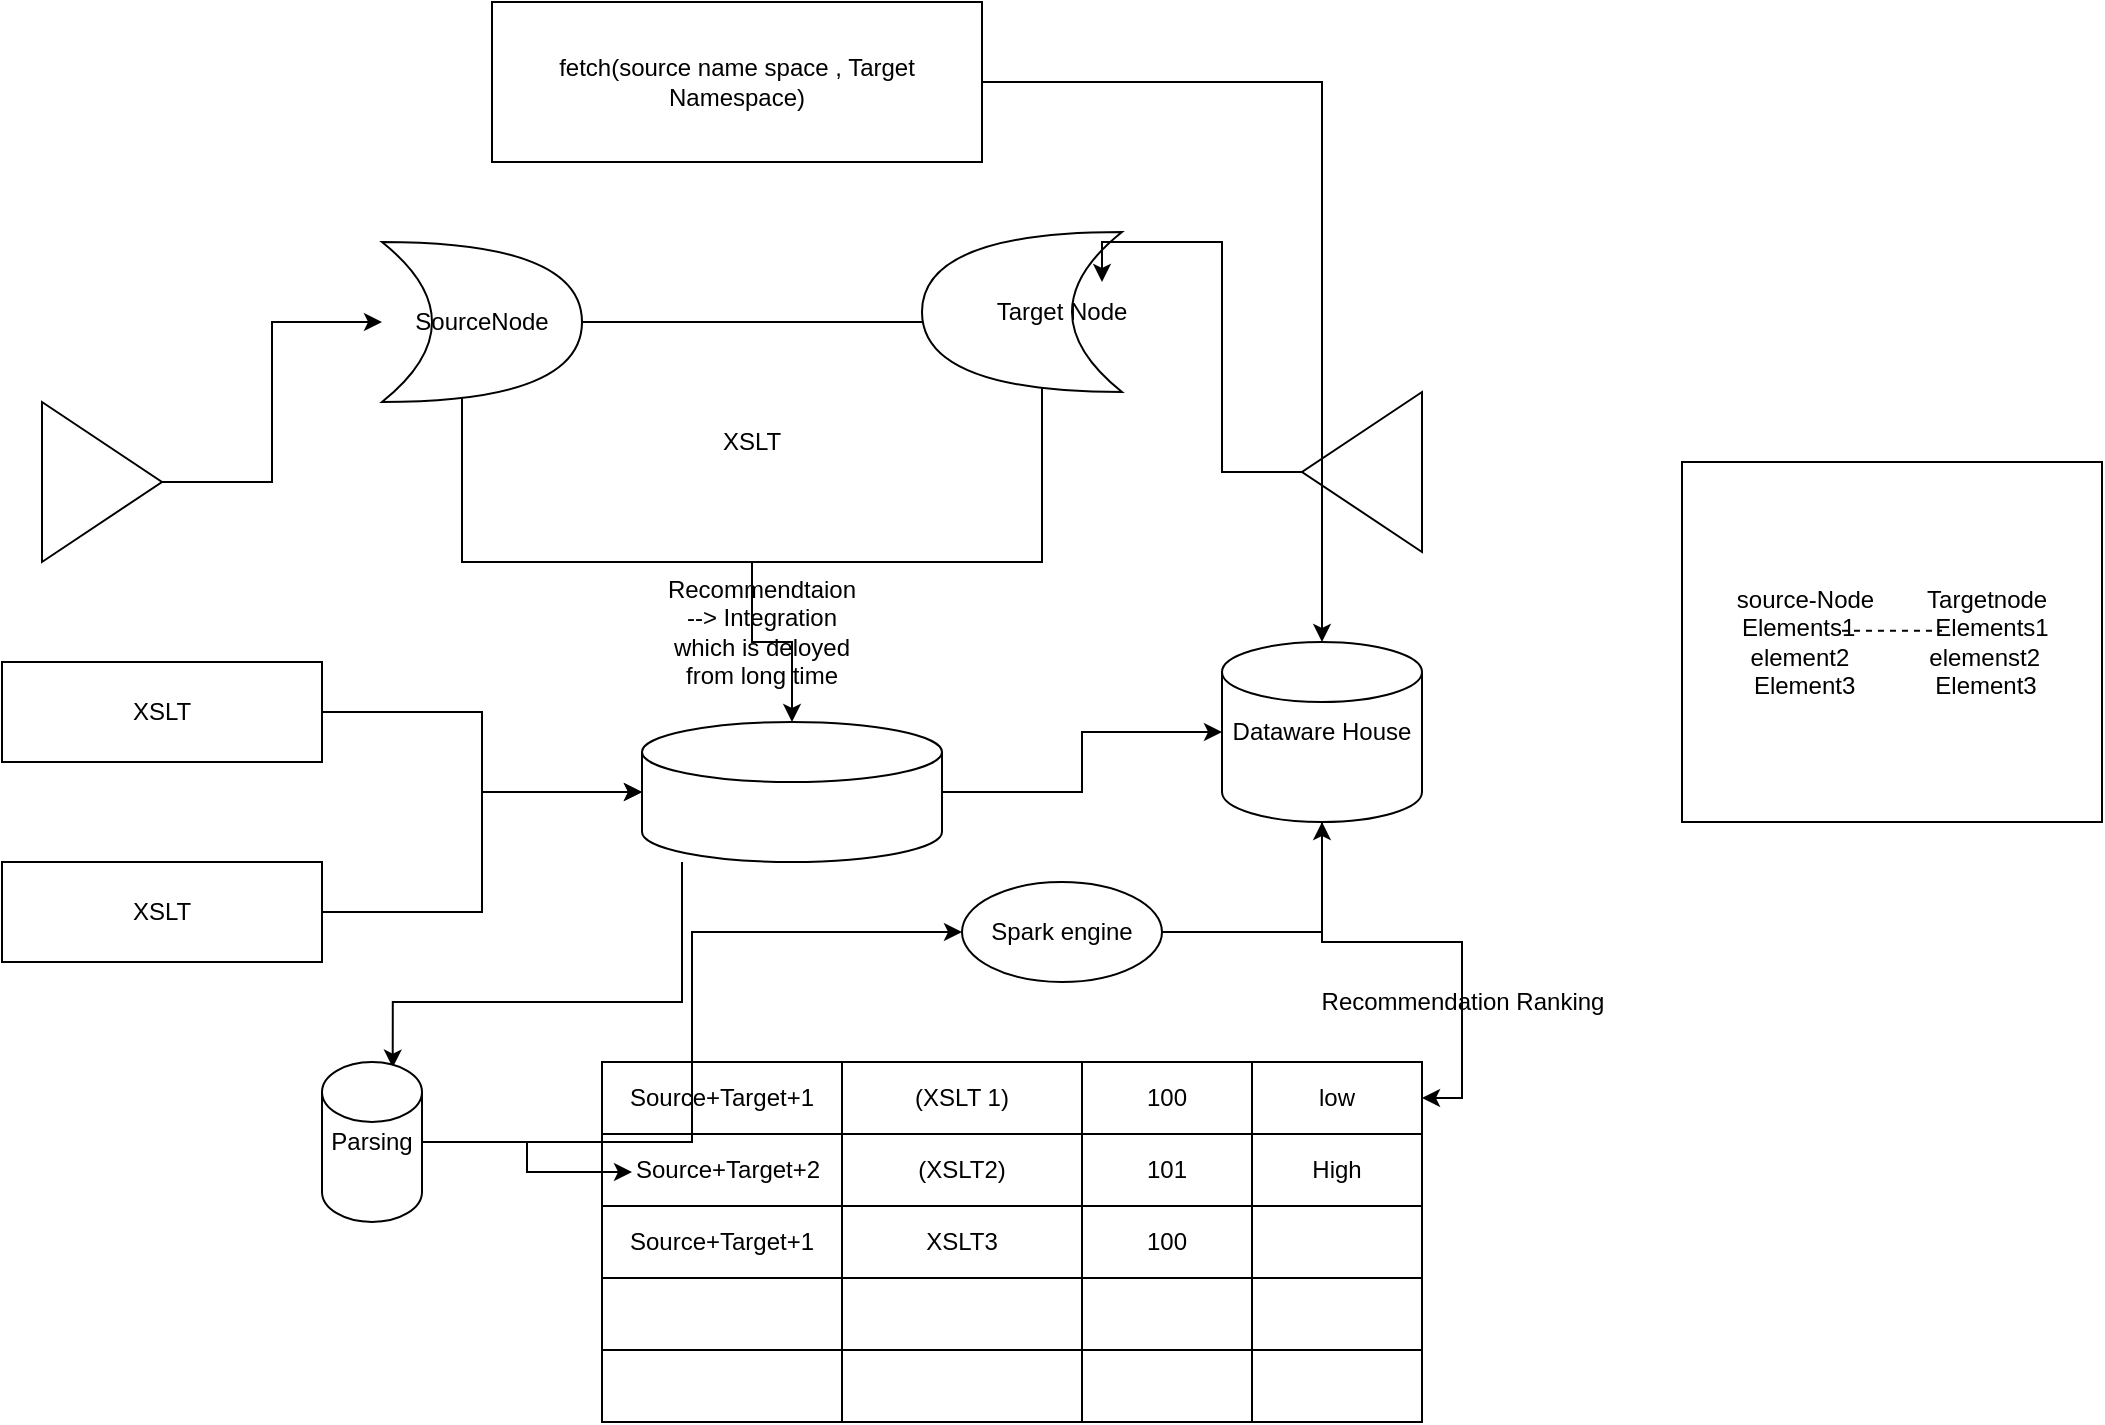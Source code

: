 <mxfile version="13.6.2" type="github">
  <diagram id="nmL1NWge_n1fNLjrVpCX" name="Page-1">
    <mxGraphModel dx="1389" dy="545" grid="1" gridSize="10" guides="1" tooltips="1" connect="1" arrows="1" fold="1" page="1" pageScale="1" pageWidth="1200" pageHeight="1600" math="0" shadow="0">
      <root>
        <mxCell id="0" />
        <mxCell id="1" parent="0" />
        <mxCell id="gM8_WcNSdChKccLEJgWd-11" style="edgeStyle=orthogonalEdgeStyle;rounded=0;orthogonalLoop=1;jettySize=auto;html=1;" edge="1" parent="1" source="gM8_WcNSdChKccLEJgWd-1" target="gM8_WcNSdChKccLEJgWd-10">
          <mxGeometry relative="1" as="geometry" />
        </mxCell>
        <mxCell id="gM8_WcNSdChKccLEJgWd-1" value="XSLT " style="rounded=0;whiteSpace=wrap;html=1;" vertex="1" parent="1">
          <mxGeometry x="260" y="230" width="290" height="120" as="geometry" />
        </mxCell>
        <mxCell id="gM8_WcNSdChKccLEJgWd-2" value="SourceNode" style="shape=xor;whiteSpace=wrap;html=1;" vertex="1" parent="1">
          <mxGeometry x="220" y="190" width="100" height="80" as="geometry" />
        </mxCell>
        <mxCell id="gM8_WcNSdChKccLEJgWd-4" value="" style="shape=xor;whiteSpace=wrap;html=1;rotation=-180;" vertex="1" parent="1">
          <mxGeometry x="490" y="185" width="100" height="80" as="geometry" />
        </mxCell>
        <mxCell id="gM8_WcNSdChKccLEJgWd-5" value="Target Node" style="text;html=1;strokeColor=none;fillColor=none;align=center;verticalAlign=middle;whiteSpace=wrap;rounded=0;" vertex="1" parent="1">
          <mxGeometry x="520" y="210" width="80" height="30" as="geometry" />
        </mxCell>
        <mxCell id="gM8_WcNSdChKccLEJgWd-7" style="edgeStyle=orthogonalEdgeStyle;rounded=0;orthogonalLoop=1;jettySize=auto;html=1;" edge="1" parent="1" source="gM8_WcNSdChKccLEJgWd-6" target="gM8_WcNSdChKccLEJgWd-2">
          <mxGeometry relative="1" as="geometry" />
        </mxCell>
        <mxCell id="gM8_WcNSdChKccLEJgWd-6" value="" style="triangle;whiteSpace=wrap;html=1;" vertex="1" parent="1">
          <mxGeometry x="50" y="270" width="60" height="80" as="geometry" />
        </mxCell>
        <mxCell id="gM8_WcNSdChKccLEJgWd-9" style="edgeStyle=orthogonalEdgeStyle;rounded=0;orthogonalLoop=1;jettySize=auto;html=1;entryX=0.75;entryY=0;entryDx=0;entryDy=0;" edge="1" parent="1" source="gM8_WcNSdChKccLEJgWd-8" target="gM8_WcNSdChKccLEJgWd-5">
          <mxGeometry relative="1" as="geometry" />
        </mxCell>
        <mxCell id="gM8_WcNSdChKccLEJgWd-8" value="" style="triangle;whiteSpace=wrap;html=1;rotation=-180;" vertex="1" parent="1">
          <mxGeometry x="680" y="265" width="60" height="80" as="geometry" />
        </mxCell>
        <mxCell id="gM8_WcNSdChKccLEJgWd-13" style="edgeStyle=orthogonalEdgeStyle;rounded=0;orthogonalLoop=1;jettySize=auto;html=1;" edge="1" parent="1" source="gM8_WcNSdChKccLEJgWd-10" target="gM8_WcNSdChKccLEJgWd-12">
          <mxGeometry relative="1" as="geometry" />
        </mxCell>
        <mxCell id="gM8_WcNSdChKccLEJgWd-42" style="edgeStyle=orthogonalEdgeStyle;rounded=0;orthogonalLoop=1;jettySize=auto;html=1;entryX=0.707;entryY=0.035;entryDx=0;entryDy=0;entryPerimeter=0;" edge="1" parent="1" source="gM8_WcNSdChKccLEJgWd-10" target="gM8_WcNSdChKccLEJgWd-40">
          <mxGeometry relative="1" as="geometry">
            <Array as="points">
              <mxPoint x="370" y="570" />
              <mxPoint x="225" y="570" />
            </Array>
          </mxGeometry>
        </mxCell>
        <mxCell id="gM8_WcNSdChKccLEJgWd-10" value="" style="shape=cylinder2;whiteSpace=wrap;html=1;boundedLbl=1;backgroundOutline=1;size=15;" vertex="1" parent="1">
          <mxGeometry x="350" y="430" width="150" height="70" as="geometry" />
        </mxCell>
        <mxCell id="gM8_WcNSdChKccLEJgWd-118" style="edgeStyle=orthogonalEdgeStyle;rounded=0;orthogonalLoop=1;jettySize=auto;html=1;" edge="1" parent="1" source="gM8_WcNSdChKccLEJgWd-12" target="gM8_WcNSdChKccLEJgWd-103">
          <mxGeometry relative="1" as="geometry" />
        </mxCell>
        <mxCell id="gM8_WcNSdChKccLEJgWd-12" value="Dataware House" style="shape=cylinder2;whiteSpace=wrap;html=1;boundedLbl=1;backgroundOutline=1;size=15;" vertex="1" parent="1">
          <mxGeometry x="640" y="390" width="100" height="90" as="geometry" />
        </mxCell>
        <mxCell id="gM8_WcNSdChKccLEJgWd-14" value="Recommendtaion --&amp;gt; Integration which is deloyed from long time " style="text;html=1;strokeColor=none;fillColor=none;align=center;verticalAlign=middle;whiteSpace=wrap;rounded=0;" vertex="1" parent="1">
          <mxGeometry x="370" y="380" width="80" height="10" as="geometry" />
        </mxCell>
        <mxCell id="gM8_WcNSdChKccLEJgWd-16" style="edgeStyle=orthogonalEdgeStyle;rounded=0;orthogonalLoop=1;jettySize=auto;html=1;" edge="1" parent="1" source="gM8_WcNSdChKccLEJgWd-15" target="gM8_WcNSdChKccLEJgWd-10">
          <mxGeometry relative="1" as="geometry" />
        </mxCell>
        <mxCell id="gM8_WcNSdChKccLEJgWd-15" value="XSLT " style="rounded=0;whiteSpace=wrap;html=1;" vertex="1" parent="1">
          <mxGeometry x="30" y="400" width="160" height="50" as="geometry" />
        </mxCell>
        <mxCell id="gM8_WcNSdChKccLEJgWd-18" style="edgeStyle=orthogonalEdgeStyle;rounded=0;orthogonalLoop=1;jettySize=auto;html=1;" edge="1" parent="1" source="gM8_WcNSdChKccLEJgWd-17" target="gM8_WcNSdChKccLEJgWd-10">
          <mxGeometry relative="1" as="geometry" />
        </mxCell>
        <mxCell id="gM8_WcNSdChKccLEJgWd-17" value="XSLT " style="rounded=0;whiteSpace=wrap;html=1;" vertex="1" parent="1">
          <mxGeometry x="30" y="500" width="160" height="50" as="geometry" />
        </mxCell>
        <mxCell id="gM8_WcNSdChKccLEJgWd-21" style="edgeStyle=orthogonalEdgeStyle;rounded=0;orthogonalLoop=1;jettySize=auto;html=1;" edge="1" parent="1" source="gM8_WcNSdChKccLEJgWd-19" target="gM8_WcNSdChKccLEJgWd-12">
          <mxGeometry relative="1" as="geometry">
            <mxPoint x="600" y="410" as="targetPoint" />
          </mxGeometry>
        </mxCell>
        <mxCell id="gM8_WcNSdChKccLEJgWd-19" value="Spark engine " style="ellipse;whiteSpace=wrap;html=1;" vertex="1" parent="1">
          <mxGeometry x="510" y="510" width="100" height="50" as="geometry" />
        </mxCell>
        <mxCell id="gM8_WcNSdChKccLEJgWd-22" style="edgeStyle=orthogonalEdgeStyle;rounded=0;orthogonalLoop=1;jettySize=auto;html=1;" edge="1" parent="1" source="gM8_WcNSdChKccLEJgWd-20" target="gM8_WcNSdChKccLEJgWd-12">
          <mxGeometry relative="1" as="geometry" />
        </mxCell>
        <mxCell id="gM8_WcNSdChKccLEJgWd-20" value="fetch(source name space , Target Namespace)" style="rounded=0;whiteSpace=wrap;html=1;" vertex="1" parent="1">
          <mxGeometry x="275" y="70" width="245" height="80" as="geometry" />
        </mxCell>
        <mxCell id="gM8_WcNSdChKccLEJgWd-23" value="" style="shape=table;html=1;whiteSpace=wrap;startSize=0;container=1;collapsible=0;childLayout=tableLayout;" vertex="1" parent="1">
          <mxGeometry x="330" y="600" width="240" height="180" as="geometry" />
        </mxCell>
        <mxCell id="gM8_WcNSdChKccLEJgWd-24" value="" style="shape=partialRectangle;html=1;whiteSpace=wrap;collapsible=0;dropTarget=0;pointerEvents=0;fillColor=none;top=0;left=0;bottom=0;right=0;points=[[0,0.5],[1,0.5]];portConstraint=eastwest;" vertex="1" parent="gM8_WcNSdChKccLEJgWd-23">
          <mxGeometry width="240" height="36" as="geometry" />
        </mxCell>
        <mxCell id="gM8_WcNSdChKccLEJgWd-25" value="Source+Target+1" style="shape=partialRectangle;html=1;whiteSpace=wrap;connectable=0;overflow=hidden;fillColor=none;top=0;left=0;bottom=0;right=0;" vertex="1" parent="gM8_WcNSdChKccLEJgWd-24">
          <mxGeometry width="120" height="36" as="geometry" />
        </mxCell>
        <mxCell id="gM8_WcNSdChKccLEJgWd-26" value="(XSLT 1)" style="shape=partialRectangle;html=1;whiteSpace=wrap;connectable=0;overflow=hidden;fillColor=none;top=0;left=0;bottom=0;right=0;" vertex="1" parent="gM8_WcNSdChKccLEJgWd-24">
          <mxGeometry x="120" width="120" height="36" as="geometry" />
        </mxCell>
        <mxCell id="gM8_WcNSdChKccLEJgWd-27" value="" style="shape=partialRectangle;html=1;whiteSpace=wrap;collapsible=0;dropTarget=0;pointerEvents=0;fillColor=none;top=0;left=0;bottom=0;right=0;points=[[0,0.5],[1,0.5]];portConstraint=eastwest;" vertex="1" parent="gM8_WcNSdChKccLEJgWd-23">
          <mxGeometry y="36" width="240" height="36" as="geometry" />
        </mxCell>
        <mxCell id="gM8_WcNSdChKccLEJgWd-28" value="" style="shape=partialRectangle;html=1;whiteSpace=wrap;connectable=0;overflow=hidden;fillColor=none;top=0;left=0;bottom=0;right=0;" vertex="1" parent="gM8_WcNSdChKccLEJgWd-27">
          <mxGeometry width="120" height="36" as="geometry" />
        </mxCell>
        <mxCell id="gM8_WcNSdChKccLEJgWd-29" value="(XSLT2)" style="shape=partialRectangle;html=1;whiteSpace=wrap;connectable=0;overflow=hidden;fillColor=none;top=0;left=0;bottom=0;right=0;" vertex="1" parent="gM8_WcNSdChKccLEJgWd-27">
          <mxGeometry x="120" width="120" height="36" as="geometry" />
        </mxCell>
        <mxCell id="gM8_WcNSdChKccLEJgWd-30" value="" style="shape=partialRectangle;html=1;whiteSpace=wrap;collapsible=0;dropTarget=0;pointerEvents=0;fillColor=none;top=0;left=0;bottom=0;right=0;points=[[0,0.5],[1,0.5]];portConstraint=eastwest;" vertex="1" parent="gM8_WcNSdChKccLEJgWd-23">
          <mxGeometry y="72" width="240" height="36" as="geometry" />
        </mxCell>
        <mxCell id="gM8_WcNSdChKccLEJgWd-31" value="Source+Target+1" style="shape=partialRectangle;html=1;whiteSpace=wrap;connectable=0;overflow=hidden;fillColor=none;top=0;left=0;bottom=0;right=0;" vertex="1" parent="gM8_WcNSdChKccLEJgWd-30">
          <mxGeometry width="120" height="36" as="geometry" />
        </mxCell>
        <mxCell id="gM8_WcNSdChKccLEJgWd-32" value="XSLT3" style="shape=partialRectangle;html=1;whiteSpace=wrap;connectable=0;overflow=hidden;fillColor=none;top=0;left=0;bottom=0;right=0;" vertex="1" parent="gM8_WcNSdChKccLEJgWd-30">
          <mxGeometry x="120" width="120" height="36" as="geometry" />
        </mxCell>
        <mxCell id="gM8_WcNSdChKccLEJgWd-33" value="" style="shape=partialRectangle;html=1;whiteSpace=wrap;collapsible=0;dropTarget=0;pointerEvents=0;fillColor=none;top=0;left=0;bottom=0;right=0;points=[[0,0.5],[1,0.5]];portConstraint=eastwest;" vertex="1" parent="gM8_WcNSdChKccLEJgWd-23">
          <mxGeometry y="108" width="240" height="36" as="geometry" />
        </mxCell>
        <mxCell id="gM8_WcNSdChKccLEJgWd-34" value="" style="shape=partialRectangle;html=1;whiteSpace=wrap;connectable=0;overflow=hidden;fillColor=none;top=0;left=0;bottom=0;right=0;" vertex="1" parent="gM8_WcNSdChKccLEJgWd-33">
          <mxGeometry width="120" height="36" as="geometry" />
        </mxCell>
        <mxCell id="gM8_WcNSdChKccLEJgWd-35" value="" style="shape=partialRectangle;html=1;whiteSpace=wrap;connectable=0;overflow=hidden;fillColor=none;top=0;left=0;bottom=0;right=0;" vertex="1" parent="gM8_WcNSdChKccLEJgWd-33">
          <mxGeometry x="120" width="120" height="36" as="geometry" />
        </mxCell>
        <mxCell id="gM8_WcNSdChKccLEJgWd-36" value="" style="shape=partialRectangle;html=1;whiteSpace=wrap;collapsible=0;dropTarget=0;pointerEvents=0;fillColor=none;top=0;left=0;bottom=0;right=0;points=[[0,0.5],[1,0.5]];portConstraint=eastwest;" vertex="1" parent="gM8_WcNSdChKccLEJgWd-23">
          <mxGeometry y="144" width="240" height="36" as="geometry" />
        </mxCell>
        <mxCell id="gM8_WcNSdChKccLEJgWd-37" value="" style="shape=partialRectangle;html=1;whiteSpace=wrap;connectable=0;overflow=hidden;fillColor=none;top=0;left=0;bottom=0;right=0;" vertex="1" parent="gM8_WcNSdChKccLEJgWd-36">
          <mxGeometry width="120" height="36" as="geometry" />
        </mxCell>
        <mxCell id="gM8_WcNSdChKccLEJgWd-38" value="" style="shape=partialRectangle;html=1;whiteSpace=wrap;connectable=0;overflow=hidden;fillColor=none;top=0;left=0;bottom=0;right=0;" vertex="1" parent="gM8_WcNSdChKccLEJgWd-36">
          <mxGeometry x="120" width="120" height="36" as="geometry" />
        </mxCell>
        <mxCell id="gM8_WcNSdChKccLEJgWd-39" value="Source+Target+2" style="text;whiteSpace=wrap;html=1;" vertex="1" parent="1">
          <mxGeometry x="345" y="640" width="120" height="30" as="geometry" />
        </mxCell>
        <mxCell id="gM8_WcNSdChKccLEJgWd-41" value="" style="edgeStyle=orthogonalEdgeStyle;rounded=0;orthogonalLoop=1;jettySize=auto;html=1;" edge="1" parent="1" source="gM8_WcNSdChKccLEJgWd-40" target="gM8_WcNSdChKccLEJgWd-39">
          <mxGeometry relative="1" as="geometry" />
        </mxCell>
        <mxCell id="gM8_WcNSdChKccLEJgWd-119" style="edgeStyle=orthogonalEdgeStyle;rounded=0;orthogonalLoop=1;jettySize=auto;html=1;entryX=0;entryY=0.5;entryDx=0;entryDy=0;" edge="1" parent="1" source="gM8_WcNSdChKccLEJgWd-40" target="gM8_WcNSdChKccLEJgWd-19">
          <mxGeometry relative="1" as="geometry" />
        </mxCell>
        <mxCell id="gM8_WcNSdChKccLEJgWd-40" value="Parsing " style="shape=cylinder2;whiteSpace=wrap;html=1;boundedLbl=1;backgroundOutline=1;size=15;" vertex="1" parent="1">
          <mxGeometry x="190" y="600" width="50" height="80" as="geometry" />
        </mxCell>
        <mxCell id="gM8_WcNSdChKccLEJgWd-92" value="Recommendation Ranking " style="text;html=1;align=center;verticalAlign=middle;resizable=0;points=[];autosize=1;" vertex="1" parent="1">
          <mxGeometry x="680" y="560" width="160" height="20" as="geometry" />
        </mxCell>
        <mxCell id="gM8_WcNSdChKccLEJgWd-98" value="source-Node&amp;nbsp;&amp;nbsp;&amp;nbsp; &amp;nbsp;&amp;nbsp;&amp;nbsp; Targetnode&lt;br&gt;&amp;nbsp;Elements1&amp;nbsp;&amp;nbsp;&amp;nbsp; &amp;nbsp;&amp;nbsp;&amp;nbsp; &amp;nbsp;&amp;nbsp;&amp;nbsp; Elements1&lt;br&gt;&amp;nbsp;element2&amp;nbsp;&amp;nbsp;&amp;nbsp; &amp;nbsp;&amp;nbsp;&amp;nbsp; &amp;nbsp;&amp;nbsp;&amp;nbsp; elemenst2&lt;br&gt;&amp;nbsp;Element3&amp;nbsp;&amp;nbsp;&amp;nbsp; &amp;nbsp;&amp;nbsp;&amp;nbsp; &amp;nbsp;&amp;nbsp;&amp;nbsp; Element3 " style="rounded=0;whiteSpace=wrap;html=1;" vertex="1" parent="1">
          <mxGeometry x="870" y="300" width="210" height="180" as="geometry" />
        </mxCell>
        <mxCell id="gM8_WcNSdChKccLEJgWd-101" value="" style="endArrow=none;dashed=1;html=1;" edge="1" parent="1">
          <mxGeometry width="50" height="50" relative="1" as="geometry">
            <mxPoint x="950" y="384.41" as="sourcePoint" />
            <mxPoint x="1000" y="384.41" as="targetPoint" />
          </mxGeometry>
        </mxCell>
        <mxCell id="gM8_WcNSdChKccLEJgWd-102" value="" style="shape=table;html=1;whiteSpace=wrap;startSize=0;container=1;collapsible=0;childLayout=tableLayout;" vertex="1" parent="1">
          <mxGeometry x="570" y="600" width="170" height="180" as="geometry" />
        </mxCell>
        <mxCell id="gM8_WcNSdChKccLEJgWd-103" value="" style="shape=partialRectangle;html=1;whiteSpace=wrap;collapsible=0;dropTarget=0;pointerEvents=0;fillColor=none;top=0;left=0;bottom=0;right=0;points=[[0,0.5],[1,0.5]];portConstraint=eastwest;" vertex="1" parent="gM8_WcNSdChKccLEJgWd-102">
          <mxGeometry width="170" height="36" as="geometry" />
        </mxCell>
        <mxCell id="gM8_WcNSdChKccLEJgWd-104" value="100" style="shape=partialRectangle;html=1;whiteSpace=wrap;connectable=0;overflow=hidden;fillColor=none;top=0;left=0;bottom=0;right=0;" vertex="1" parent="gM8_WcNSdChKccLEJgWd-103">
          <mxGeometry width="85" height="36" as="geometry" />
        </mxCell>
        <mxCell id="gM8_WcNSdChKccLEJgWd-105" value="low" style="shape=partialRectangle;html=1;whiteSpace=wrap;connectable=0;overflow=hidden;fillColor=none;top=0;left=0;bottom=0;right=0;" vertex="1" parent="gM8_WcNSdChKccLEJgWd-103">
          <mxGeometry x="85" width="85" height="36" as="geometry" />
        </mxCell>
        <mxCell id="gM8_WcNSdChKccLEJgWd-106" value="" style="shape=partialRectangle;html=1;whiteSpace=wrap;collapsible=0;dropTarget=0;pointerEvents=0;fillColor=none;top=0;left=0;bottom=0;right=0;points=[[0,0.5],[1,0.5]];portConstraint=eastwest;" vertex="1" parent="gM8_WcNSdChKccLEJgWd-102">
          <mxGeometry y="36" width="170" height="36" as="geometry" />
        </mxCell>
        <mxCell id="gM8_WcNSdChKccLEJgWd-107" value="101" style="shape=partialRectangle;html=1;whiteSpace=wrap;connectable=0;overflow=hidden;fillColor=none;top=0;left=0;bottom=0;right=0;" vertex="1" parent="gM8_WcNSdChKccLEJgWd-106">
          <mxGeometry width="85" height="36" as="geometry" />
        </mxCell>
        <mxCell id="gM8_WcNSdChKccLEJgWd-108" value="High" style="shape=partialRectangle;html=1;whiteSpace=wrap;connectable=0;overflow=hidden;fillColor=none;top=0;left=0;bottom=0;right=0;" vertex="1" parent="gM8_WcNSdChKccLEJgWd-106">
          <mxGeometry x="85" width="85" height="36" as="geometry" />
        </mxCell>
        <mxCell id="gM8_WcNSdChKccLEJgWd-109" value="" style="shape=partialRectangle;html=1;whiteSpace=wrap;collapsible=0;dropTarget=0;pointerEvents=0;fillColor=none;top=0;left=0;bottom=0;right=0;points=[[0,0.5],[1,0.5]];portConstraint=eastwest;" vertex="1" parent="gM8_WcNSdChKccLEJgWd-102">
          <mxGeometry y="72" width="170" height="36" as="geometry" />
        </mxCell>
        <mxCell id="gM8_WcNSdChKccLEJgWd-110" value="100" style="shape=partialRectangle;html=1;whiteSpace=wrap;connectable=0;overflow=hidden;fillColor=none;top=0;left=0;bottom=0;right=0;" vertex="1" parent="gM8_WcNSdChKccLEJgWd-109">
          <mxGeometry width="85" height="36" as="geometry" />
        </mxCell>
        <mxCell id="gM8_WcNSdChKccLEJgWd-111" value="" style="shape=partialRectangle;html=1;whiteSpace=wrap;connectable=0;overflow=hidden;fillColor=none;top=0;left=0;bottom=0;right=0;" vertex="1" parent="gM8_WcNSdChKccLEJgWd-109">
          <mxGeometry x="85" width="85" height="36" as="geometry" />
        </mxCell>
        <mxCell id="gM8_WcNSdChKccLEJgWd-112" value="" style="shape=partialRectangle;html=1;whiteSpace=wrap;collapsible=0;dropTarget=0;pointerEvents=0;fillColor=none;top=0;left=0;bottom=0;right=0;points=[[0,0.5],[1,0.5]];portConstraint=eastwest;" vertex="1" parent="gM8_WcNSdChKccLEJgWd-102">
          <mxGeometry y="108" width="170" height="36" as="geometry" />
        </mxCell>
        <mxCell id="gM8_WcNSdChKccLEJgWd-113" value="" style="shape=partialRectangle;html=1;whiteSpace=wrap;connectable=0;overflow=hidden;fillColor=none;top=0;left=0;bottom=0;right=0;" vertex="1" parent="gM8_WcNSdChKccLEJgWd-112">
          <mxGeometry width="85" height="36" as="geometry" />
        </mxCell>
        <mxCell id="gM8_WcNSdChKccLEJgWd-114" value="" style="shape=partialRectangle;html=1;whiteSpace=wrap;connectable=0;overflow=hidden;fillColor=none;top=0;left=0;bottom=0;right=0;" vertex="1" parent="gM8_WcNSdChKccLEJgWd-112">
          <mxGeometry x="85" width="85" height="36" as="geometry" />
        </mxCell>
        <mxCell id="gM8_WcNSdChKccLEJgWd-115" value="" style="shape=partialRectangle;html=1;whiteSpace=wrap;collapsible=0;dropTarget=0;pointerEvents=0;fillColor=none;top=0;left=0;bottom=0;right=0;points=[[0,0.5],[1,0.5]];portConstraint=eastwest;" vertex="1" parent="gM8_WcNSdChKccLEJgWd-102">
          <mxGeometry y="144" width="170" height="36" as="geometry" />
        </mxCell>
        <mxCell id="gM8_WcNSdChKccLEJgWd-116" value="" style="shape=partialRectangle;html=1;whiteSpace=wrap;connectable=0;overflow=hidden;fillColor=none;top=0;left=0;bottom=0;right=0;" vertex="1" parent="gM8_WcNSdChKccLEJgWd-115">
          <mxGeometry width="85" height="36" as="geometry" />
        </mxCell>
        <mxCell id="gM8_WcNSdChKccLEJgWd-117" value="" style="shape=partialRectangle;html=1;whiteSpace=wrap;connectable=0;overflow=hidden;fillColor=none;top=0;left=0;bottom=0;right=0;" vertex="1" parent="gM8_WcNSdChKccLEJgWd-115">
          <mxGeometry x="85" width="85" height="36" as="geometry" />
        </mxCell>
      </root>
    </mxGraphModel>
  </diagram>
</mxfile>
